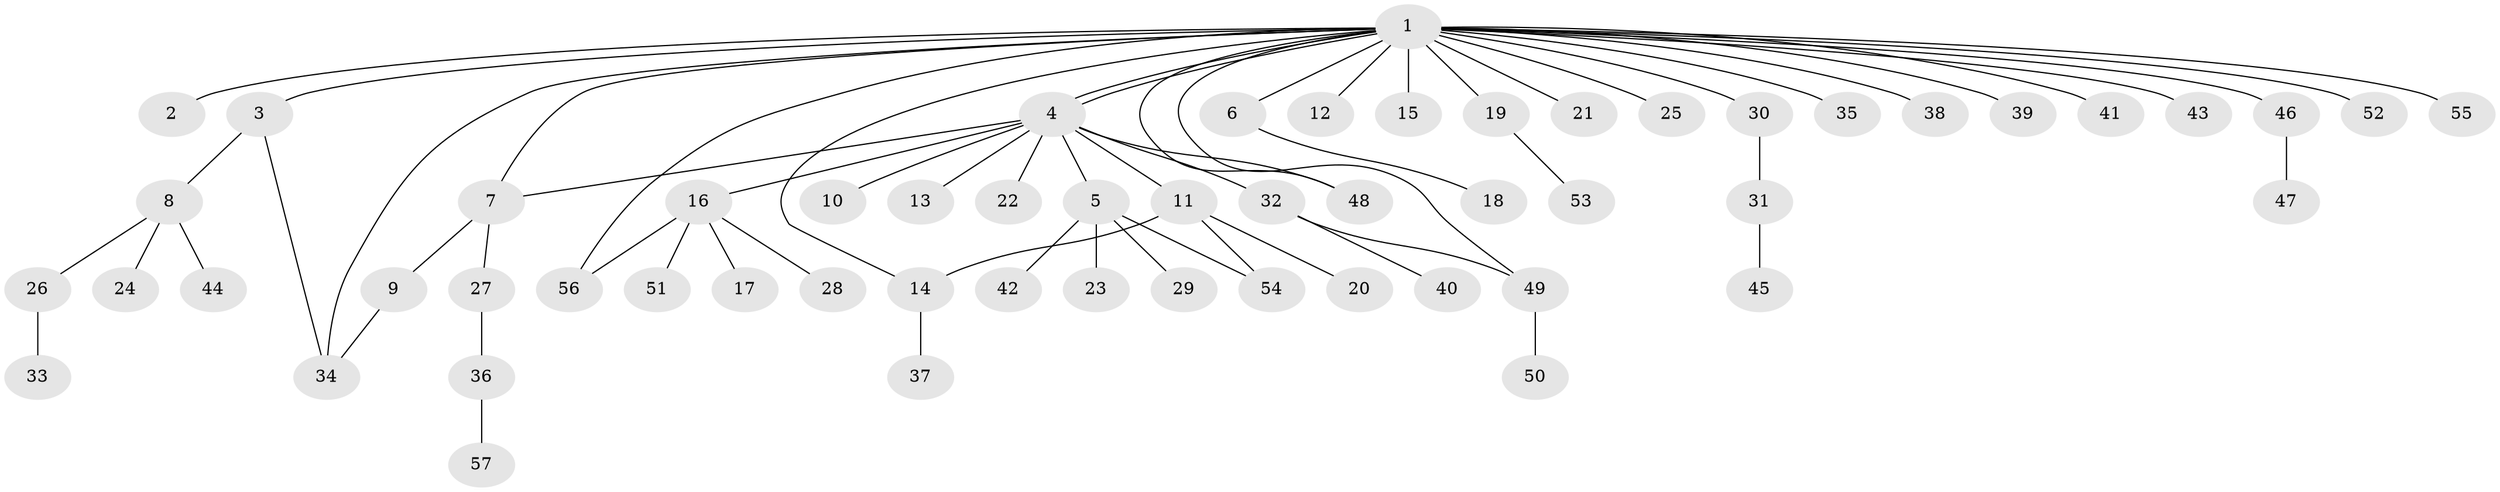 // Generated by graph-tools (version 1.1) at 2025/01/03/09/25 03:01:56]
// undirected, 57 vertices, 65 edges
graph export_dot {
graph [start="1"]
  node [color=gray90,style=filled];
  1;
  2;
  3;
  4;
  5;
  6;
  7;
  8;
  9;
  10;
  11;
  12;
  13;
  14;
  15;
  16;
  17;
  18;
  19;
  20;
  21;
  22;
  23;
  24;
  25;
  26;
  27;
  28;
  29;
  30;
  31;
  32;
  33;
  34;
  35;
  36;
  37;
  38;
  39;
  40;
  41;
  42;
  43;
  44;
  45;
  46;
  47;
  48;
  49;
  50;
  51;
  52;
  53;
  54;
  55;
  56;
  57;
  1 -- 2;
  1 -- 3;
  1 -- 4;
  1 -- 4;
  1 -- 6;
  1 -- 7;
  1 -- 12;
  1 -- 14;
  1 -- 15;
  1 -- 19;
  1 -- 21;
  1 -- 25;
  1 -- 30;
  1 -- 34;
  1 -- 35;
  1 -- 38;
  1 -- 39;
  1 -- 41;
  1 -- 43;
  1 -- 46;
  1 -- 48;
  1 -- 49;
  1 -- 52;
  1 -- 55;
  1 -- 56;
  3 -- 8;
  3 -- 34;
  4 -- 5;
  4 -- 7;
  4 -- 10;
  4 -- 11;
  4 -- 13;
  4 -- 16;
  4 -- 22;
  4 -- 32;
  4 -- 48;
  5 -- 23;
  5 -- 29;
  5 -- 42;
  5 -- 54;
  6 -- 18;
  7 -- 9;
  7 -- 27;
  8 -- 24;
  8 -- 26;
  8 -- 44;
  9 -- 34;
  11 -- 14;
  11 -- 20;
  11 -- 54;
  14 -- 37;
  16 -- 17;
  16 -- 28;
  16 -- 51;
  16 -- 56;
  19 -- 53;
  26 -- 33;
  27 -- 36;
  30 -- 31;
  31 -- 45;
  32 -- 40;
  32 -- 49;
  36 -- 57;
  46 -- 47;
  49 -- 50;
}
